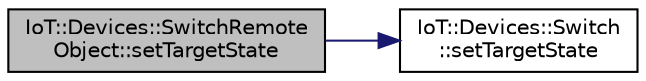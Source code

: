 digraph "IoT::Devices::SwitchRemoteObject::setTargetState"
{
 // LATEX_PDF_SIZE
  edge [fontname="Helvetica",fontsize="10",labelfontname="Helvetica",labelfontsize="10"];
  node [fontname="Helvetica",fontsize="10",shape=record];
  rankdir="LR";
  Node1 [label="IoT::Devices::SwitchRemote\lObject::setTargetState",height=0.2,width=0.4,color="black", fillcolor="grey75", style="filled", fontcolor="black",tooltip=" "];
  Node1 -> Node2 [color="midnightblue",fontsize="10",style="solid",fontname="Helvetica"];
  Node2 [label="IoT::Devices::Switch\l::setTargetState",height=0.2,width=0.4,color="black", fillcolor="white", style="filled",URL="$classIoT_1_1Devices_1_1Switch.html#ac4280dbab28371376f87e6003bef56e9",tooltip="Returns the target state of the Switch."];
}
